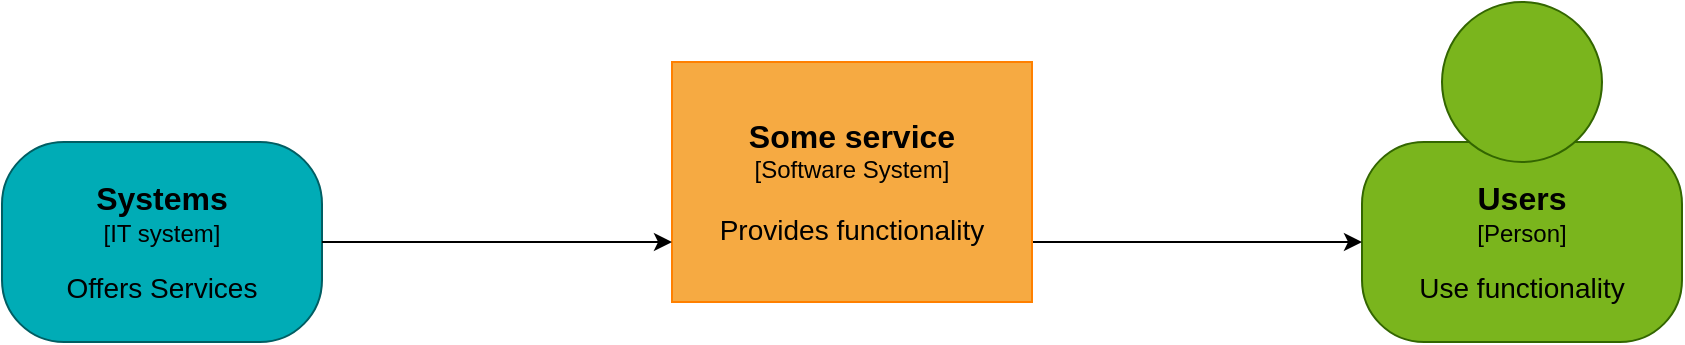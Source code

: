 <mxfile version="16.5.1" type="device" pages="3"><diagram id="jrasyvwKhYdHsA7TbkCG" name="Domain - Systems &amp; Users"><mxGraphModel dx="1102" dy="1025" grid="1" gridSize="10" guides="1" tooltips="1" connect="1" arrows="1" fold="1" page="1" pageScale="1" pageWidth="1169" pageHeight="827" math="0" shadow="0"><root><mxCell id="0"/><mxCell id="1" parent="0"/><object label="" placeholders="1" instruction="edit data of the lower shape within the group" id="B37Gq2grIWzjb4JiOZLF-1"><mxCell style="group;resizable=0;" parent="1" vertex="1" connectable="0"><mxGeometry x="840" y="200" width="160" height="170" as="geometry"/></mxCell></object><object label="&lt;div style=&quot;white-space: normal&quot;&gt;&lt;b&gt;&lt;font style=&quot;font-size: 16px&quot;&gt;Users&lt;/font&gt;&lt;/b&gt;&lt;/div&gt;&lt;div style=&quot;white-space: normal&quot;&gt;&lt;font style=&quot;font-size: 12px&quot;&gt;[Person]&lt;/font&gt;&lt;/div&gt;&lt;div style=&quot;white-space: normal ; font-size: 8px&quot;&gt;&lt;span style=&quot;font-size: x-small&quot;&gt;&lt;br&gt;&lt;/span&gt;&lt;/div&gt;&lt;div style=&quot;white-space: normal&quot;&gt;&lt;font style=&quot;font-size: 14px&quot;&gt;Use functionality&lt;/font&gt;&lt;/div&gt;" name="Actor Name" description="Description" placeholders="1" id="B37Gq2grIWzjb4JiOZLF-2"><mxCell style="rounded=1;whiteSpace=wrap;html=1;strokeColor=#336600;fillColor=#7AB51D;fontColor=#000000;arcSize=31;" parent="B37Gq2grIWzjb4JiOZLF-1" vertex="1"><mxGeometry y="70" width="160" height="100" as="geometry"/></mxCell></object><mxCell id="B37Gq2grIWzjb4JiOZLF-3" value="" style="ellipse;whiteSpace=wrap;html=1;aspect=fixed;strokeColor=#336600;fillColor=#7AB51D;fontColor=#000000;" parent="B37Gq2grIWzjb4JiOZLF-1" vertex="1"><mxGeometry x="40" width="80" height="80" as="geometry"/></mxCell><object label="" placeholders="1" instruction="edit data of the lower shape within the group" id="B37Gq2grIWzjb4JiOZLF-4"><mxCell style="group;resizable=0;fillColor=none;" parent="1" vertex="1" connectable="0"><mxGeometry x="160" y="200" width="160" height="170" as="geometry"/></mxCell></object><object label="&lt;div style=&quot;white-space: normal&quot;&gt;&lt;b&gt;&lt;font style=&quot;font-size: 16px&quot;&gt;Systems&lt;/font&gt;&lt;/b&gt;&lt;/div&gt;&lt;div style=&quot;white-space: normal&quot;&gt;&lt;font style=&quot;font-size: 12px&quot;&gt;[IT system]&lt;/font&gt;&lt;/div&gt;&lt;div style=&quot;white-space: normal ; font-size: 8px&quot;&gt;&lt;span style=&quot;font-size: x-small&quot;&gt;&lt;br&gt;&lt;/span&gt;&lt;/div&gt;&lt;div style=&quot;white-space: normal&quot;&gt;&lt;font style=&quot;font-size: 14px&quot;&gt;Offers Services&lt;/font&gt;&lt;/div&gt;" name="Actor Name" description="Description" placeholders="1" id="B37Gq2grIWzjb4JiOZLF-5"><mxCell style="rounded=1;whiteSpace=wrap;html=1;strokeColor=#005E63;fillColor=#00ACB6;fontColor=#000000;arcSize=31;" parent="B37Gq2grIWzjb4JiOZLF-4" vertex="1"><mxGeometry y="70" width="160" height="100" as="geometry"/></mxCell></object><mxCell id="B37Gq2grIWzjb4JiOZLF-11" style="edgeStyle=orthogonalEdgeStyle;rounded=0;orthogonalLoop=1;jettySize=auto;html=1;exitX=1;exitY=0.75;exitDx=0;exitDy=0;" parent="1" source="B37Gq2grIWzjb4JiOZLF-7" target="B37Gq2grIWzjb4JiOZLF-2" edge="1"><mxGeometry relative="1" as="geometry"/></mxCell><object label="&lt;div&gt;&lt;b&gt;&lt;font style=&quot;font-size: 16px&quot;&gt;Some service&lt;/font&gt;&lt;/b&gt;&lt;/div&gt;&lt;div&gt;&lt;font style=&quot;font-size: 12px&quot;&gt;[Software System]&lt;/font&gt;&lt;/div&gt;&lt;div&gt;&lt;span style=&quot;font-size: 8px&quot;&gt;&lt;br&gt;&lt;/span&gt;&lt;/div&gt;&lt;div&gt;&lt;font&gt;&lt;font style=&quot;font-size: 14px&quot;&gt;Provides functionality&lt;/font&gt;&lt;/font&gt;&lt;/div&gt;" placeholders="1" name="Software System Name" description="Description" id="B37Gq2grIWzjb4JiOZLF-7"><mxCell style="rounded=0;whiteSpace=wrap;html=1;fillColor=#F6AA42;fontColor=#000000;strokeColor=#FF8000;resizable=0;" parent="1" vertex="1"><mxGeometry x="495" y="230" width="180" height="120" as="geometry"/></mxCell></object><mxCell id="B37Gq2grIWzjb4JiOZLF-10" style="edgeStyle=orthogonalEdgeStyle;rounded=0;orthogonalLoop=1;jettySize=auto;html=1;entryX=0;entryY=0.75;entryDx=0;entryDy=0;" parent="1" source="B37Gq2grIWzjb4JiOZLF-5" target="B37Gq2grIWzjb4JiOZLF-7" edge="1"><mxGeometry relative="1" as="geometry"/></mxCell></root></mxGraphModel></diagram><diagram id="EiJC2YVmHB21Ij3XNDWi" name="Systems and Users in Domain"><mxGraphModel dx="2062" dy="1225" grid="1" gridSize="10" guides="1" tooltips="1" connect="1" arrows="1" fold="1" page="1" pageScale="1" pageWidth="1169" pageHeight="827" math="0" shadow="0"><root><mxCell id="-Hp37qyI2WW-Flt4S5uK-0"/><mxCell id="-Hp37qyI2WW-Flt4S5uK-1" parent="-Hp37qyI2WW-Flt4S5uK-0"/><object label="&lt;font&gt;&lt;b&gt;&lt;font style=&quot;font-size: 16px&quot;&gt;UCS Domain&lt;/font&gt;&lt;/b&gt;&lt;br style=&quot;font-size: 10px&quot;&gt;&lt;font style=&quot;font-size: 14px&quot;&gt;[Domain]&lt;/font&gt;&lt;/font&gt;" placeholders="1" name="Domain Name" id="-k9TXEfLz49bdfvbWtKc-9"><mxCell style="rounded=0;whiteSpace=wrap;html=1;strokeColor=#828282;fillColor=none;fontColor=#000000;align=left;labelPosition=center;verticalLabelPosition=middle;verticalAlign=bottom;dashed=1;strokeWidth=1;perimeterSpacing=0;spacing=5;spacingTop=0;fontSize=10;dashPattern=8 8;" parent="-Hp37qyI2WW-Flt4S5uK-1" vertex="1"><mxGeometry x="75" y="120" width="1020" height="590" as="geometry"/></mxCell></object><object label="" placeholders="1" instruction="edit data of the lower shape within the group" id="-k9TXEfLz49bdfvbWtKc-0"><mxCell style="group;resizable=0;fontColor=#000000;" parent="-Hp37qyI2WW-Flt4S5uK-1" vertex="1" connectable="0"><mxGeometry x="896" y="304" width="180" height="180" as="geometry"/></mxCell></object><object label="" placeholders="1" instruction="edit data of the lower shape within the group" id="9b2kfCeRrkJ-WDUqMwjG-0"><mxCell style="group;resizable=0;" parent="-k9TXEfLz49bdfvbWtKc-0" vertex="1" connectable="0"><mxGeometry x="10" y="-10" width="170" height="170" as="geometry"/></mxCell></object><object label="" placeholders="1" instruction="edit data of the lower shape within the group" id="9b2kfCeRrkJ-WDUqMwjG-9"><mxCell style="group;resizable=0;" parent="9b2kfCeRrkJ-WDUqMwjG-0" vertex="1" connectable="0"><mxGeometry x="10" y="-10" width="160" height="170" as="geometry"/></mxCell></object><object label="&lt;div style=&quot;color: rgb(255 , 255 , 255) ; white-space: normal&quot;&gt;&lt;span style=&quot;font-size: 14px&quot;&gt;&lt;b&gt;Users&lt;/b&gt;&lt;/span&gt;&lt;/div&gt;&lt;div style=&quot;color: rgb(255 , 255 , 255) ; white-space: normal&quot;&gt;&lt;font style=&quot;font-size: 8px&quot;&gt;[Person]&lt;/font&gt;&lt;/div&gt;&lt;div style=&quot;color: rgb(255 , 255 , 255) ; white-space: normal ; font-size: 8px&quot;&gt;&lt;span style=&quot;font-size: x-small&quot;&gt;&lt;br&gt;&lt;/span&gt;&lt;/div&gt;&lt;div style=&quot;color: rgb(255 , 255 , 255) ; white-space: normal&quot;&gt;&lt;font size=&quot;1&quot;&gt;Use functionality&lt;/font&gt;&lt;/div&gt;" name="Actor Name" description="Description" placeholders="1" id="9b2kfCeRrkJ-WDUqMwjG-10"><mxCell style="rounded=1;whiteSpace=wrap;html=1;strokeColor=#336600;fillColor=#7AB51D;fontColor=#000000;arcSize=31;" parent="9b2kfCeRrkJ-WDUqMwjG-9" vertex="1"><mxGeometry y="70" width="160" height="100" as="geometry"/></mxCell></object><mxCell id="9b2kfCeRrkJ-WDUqMwjG-11" value="" style="ellipse;whiteSpace=wrap;html=1;aspect=fixed;strokeColor=#336600;fillColor=#7AB51D;fontColor=#000000;" parent="9b2kfCeRrkJ-WDUqMwjG-9" vertex="1"><mxGeometry x="40" width="80" height="80" as="geometry"/></mxCell><object label="&lt;div style=&quot;color: rgb(255 , 255 , 255) ; white-space: normal&quot;&gt;&lt;span style=&quot;font-size: 14px&quot;&gt;&lt;b&gt;Users&lt;/b&gt;&lt;/span&gt;&lt;/div&gt;&lt;div style=&quot;color: rgb(255 , 255 , 255) ; white-space: normal&quot;&gt;&lt;font style=&quot;font-size: 8px&quot;&gt;[Person]&lt;/font&gt;&lt;/div&gt;&lt;div style=&quot;color: rgb(255 , 255 , 255) ; white-space: normal ; font-size: 8px&quot;&gt;&lt;span style=&quot;font-size: x-small&quot;&gt;&lt;br&gt;&lt;/span&gt;&lt;/div&gt;&lt;div style=&quot;color: rgb(255 , 255 , 255) ; white-space: normal&quot;&gt;&lt;font size=&quot;1&quot;&gt;Use functionality&lt;/font&gt;&lt;/div&gt;" name="Actor Name" description="Description" placeholders="1" id="9b2kfCeRrkJ-WDUqMwjG-1"><mxCell style="rounded=1;whiteSpace=wrap;html=1;strokeColor=#336600;fillColor=#7AB51D;fontColor=#000000;arcSize=31;" parent="9b2kfCeRrkJ-WDUqMwjG-0" vertex="1"><mxGeometry y="70" width="160" height="100" as="geometry"/></mxCell></object><mxCell id="9b2kfCeRrkJ-WDUqMwjG-2" value="" style="ellipse;whiteSpace=wrap;html=1;aspect=fixed;strokeColor=#336600;fillColor=#7AB51D;fontColor=#000000;" parent="9b2kfCeRrkJ-WDUqMwjG-0" vertex="1"><mxGeometry x="40" width="80" height="80" as="geometry"/></mxCell><object label="&lt;div style=&quot;white-space: normal ; font-size: 18px&quot;&gt;&lt;b&gt;&lt;font style=&quot;font-size: 18px&quot;&gt;Users&lt;/font&gt;&lt;/b&gt;&lt;/div&gt;&lt;div style=&quot;white-space: normal&quot;&gt;&lt;font style=&quot;font-size: 14px&quot;&gt;[Person]&lt;/font&gt;&lt;/div&gt;&lt;div style=&quot;white-space: normal ; font-size: 8px&quot;&gt;&lt;span style=&quot;font-size: x-small&quot;&gt;&lt;br&gt;&lt;/span&gt;&lt;/div&gt;&lt;div style=&quot;white-space: normal&quot;&gt;&lt;font style=&quot;font-size: 16px&quot;&gt;Use functionality&lt;/font&gt;&lt;/div&gt;" name="Actor Name" description="Description" placeholders="1" id="-k9TXEfLz49bdfvbWtKc-1"><mxCell style="rounded=1;whiteSpace=wrap;html=1;strokeColor=#336600;fillColor=#7AB51D;fontColor=#000000;arcSize=31;" parent="-k9TXEfLz49bdfvbWtKc-0" vertex="1"><mxGeometry y="70" width="160" height="100" as="geometry"/></mxCell></object><mxCell id="-k9TXEfLz49bdfvbWtKc-2" value="" style="ellipse;whiteSpace=wrap;html=1;aspect=fixed;strokeColor=#336600;fillColor=#7AB51D;fontColor=#000000;" parent="-k9TXEfLz49bdfvbWtKc-0" vertex="1"><mxGeometry x="40" width="80" height="80" as="geometry"/></mxCell><mxCell id="-k9TXEfLz49bdfvbWtKc-6" style="edgeStyle=orthogonalEdgeStyle;rounded=0;orthogonalLoop=1;jettySize=auto;html=1;exitX=1;exitY=0.75;exitDx=0;exitDy=0;endArrow=none;endFill=0;" parent="-Hp37qyI2WW-Flt4S5uK-1" source="-k9TXEfLz49bdfvbWtKc-7" edge="1"><mxGeometry relative="1" as="geometry"><mxPoint x="753" y="424" as="targetPoint"/></mxGeometry></mxCell><object label="&lt;div&gt;&lt;b&gt;&lt;font style=&quot;font-size: 18px&quot;&gt;Service A&lt;/font&gt;&lt;/b&gt;&lt;/div&gt;&lt;div&gt;&lt;font style=&quot;font-size: 14px&quot;&gt;[Software System]&lt;/font&gt;&lt;/div&gt;&lt;div&gt;&lt;span style=&quot;font-size: 8px&quot;&gt;&lt;br&gt;&lt;/span&gt;&lt;/div&gt;&lt;div&gt;&lt;font style=&quot;font-size: 18px&quot;&gt;Provides functionality&lt;/font&gt;&lt;/div&gt;" placeholders="1" name="Software System Name" description="Description" id="-k9TXEfLz49bdfvbWtKc-7"><mxCell style="rounded=0;whiteSpace=wrap;html=1;fillColor=#F6AA42;fontColor=#000000;strokeColor=#BF8533;resizable=0;" parent="-Hp37qyI2WW-Flt4S5uK-1" vertex="1"><mxGeometry x="430" y="134" width="180" height="120" as="geometry"/></mxCell></object><mxCell id="-k9TXEfLz49bdfvbWtKc-8" style="edgeStyle=orthogonalEdgeStyle;rounded=0;orthogonalLoop=1;jettySize=auto;html=1;" parent="-Hp37qyI2WW-Flt4S5uK-1" source="-k9TXEfLz49bdfvbWtKc-4" target="-k9TXEfLz49bdfvbWtKc-7" edge="1"><mxGeometry relative="1" as="geometry"/></mxCell><mxCell id="9b2kfCeRrkJ-WDUqMwjG-12" style="edgeStyle=orthogonalEdgeStyle;rounded=0;orthogonalLoop=1;jettySize=auto;html=1;entryX=0;entryY=0.5;entryDx=0;entryDy=0;exitX=1;exitY=0.75;exitDx=0;exitDy=0;" parent="-Hp37qyI2WW-Flt4S5uK-1" source="WhPpTB4jbod7W_Ipkzfg-2" target="-k9TXEfLz49bdfvbWtKc-1" edge="1"><mxGeometry relative="1" as="geometry"><mxPoint x="610" y="424" as="sourcePoint"/></mxGeometry></mxCell><mxCell id="9b2kfCeRrkJ-WDUqMwjG-13" style="edgeStyle=orthogonalEdgeStyle;rounded=0;orthogonalLoop=1;jettySize=auto;html=1;exitX=1;exitY=0.75;exitDx=0;exitDy=0;endArrow=none;endFill=0;" parent="-Hp37qyI2WW-Flt4S5uK-1" source="WhPpTB4jbod7W_Ipkzfg-3" edge="1"><mxGeometry relative="1" as="geometry"><mxPoint x="753" y="424" as="targetPoint"/><mxPoint x="610" y="624" as="sourcePoint"/></mxGeometry></mxCell><mxCell id="-k9TXEfLz49bdfvbWtKc-18" style="edgeStyle=orthogonalEdgeStyle;rounded=0;orthogonalLoop=1;jettySize=auto;html=1;exitX=1;exitY=0.5;exitDx=0;exitDy=0;entryX=0;entryY=0.5;entryDx=0;entryDy=0;entryPerimeter=0;" parent="-Hp37qyI2WW-Flt4S5uK-1" source="WhPpTB4jbod7W_Ipkzfg-0" target="WhPpTB4jbod7W_Ipkzfg-2" edge="1"><mxGeometry relative="1" as="geometry"><mxPoint x="255" y="394" as="sourcePoint"/><mxPoint x="430" y="394" as="targetPoint"/></mxGeometry></mxCell><mxCell id="-k9TXEfLz49bdfvbWtKc-19" style="edgeStyle=orthogonalEdgeStyle;rounded=0;orthogonalLoop=1;jettySize=auto;html=1;entryX=0;entryY=0.5;entryDx=0;entryDy=0;exitX=1;exitY=0.5;exitDx=0;exitDy=0;" parent="-Hp37qyI2WW-Flt4S5uK-1" source="WhPpTB4jbod7W_Ipkzfg-1" target="WhPpTB4jbod7W_Ipkzfg-3" edge="1"><mxGeometry relative="1" as="geometry"><mxPoint x="255" y="594" as="sourcePoint"/><mxPoint x="430" y="594" as="targetPoint"/></mxGeometry></mxCell><object label="&lt;div style=&quot;white-space: normal&quot;&gt;&lt;b&gt;&lt;font style=&quot;font-size: 18px&quot;&gt;System A&lt;/font&gt;&lt;/b&gt;&lt;/div&gt;&lt;div style=&quot;white-space: normal&quot;&gt;&lt;font style=&quot;font-size: 14px&quot;&gt;[IT system]&lt;/font&gt;&lt;/div&gt;&lt;div style=&quot;white-space: normal ; font-size: 8px&quot;&gt;&lt;span style=&quot;font-size: x-small&quot;&gt;&lt;br&gt;&lt;/span&gt;&lt;/div&gt;&lt;div style=&quot;white-space: normal&quot;&gt;&lt;font style=&quot;font-size: 16px&quot;&gt;Offers Service A&lt;/font&gt;&lt;/div&gt;" name="Actor Name" description="Description" placeholders="1" id="-k9TXEfLz49bdfvbWtKc-4"><mxCell style="rounded=1;whiteSpace=wrap;html=1;strokeColor=#005E63;fillColor=#00ACB6;fontColor=#000000;arcSize=31;" parent="-Hp37qyI2WW-Flt4S5uK-1" vertex="1"><mxGeometry x="95" y="144" width="160" height="100" as="geometry"/></mxCell></object><object label="&lt;div style=&quot;white-space: normal&quot;&gt;&lt;b&gt;&lt;font style=&quot;font-size: 18px&quot;&gt;System B&lt;/font&gt;&lt;/b&gt;&lt;/div&gt;&lt;div style=&quot;white-space: normal&quot;&gt;&lt;font style=&quot;font-size: 14px&quot;&gt;[IT system]&lt;/font&gt;&lt;/div&gt;&lt;div style=&quot;white-space: normal ; font-size: 8px&quot;&gt;&lt;span style=&quot;font-size: x-small&quot;&gt;&lt;br&gt;&lt;/span&gt;&lt;/div&gt;&lt;div style=&quot;white-space: normal&quot;&gt;&lt;font style=&quot;font-size: 16px&quot;&gt;Offers Service B&lt;/font&gt;&lt;/div&gt;" name="Actor Name" description="Description" placeholders="1" id="WhPpTB4jbod7W_Ipkzfg-0"><mxCell style="rounded=1;whiteSpace=wrap;html=1;strokeColor=#005E63;fillColor=#00ACB6;fontColor=#000000;arcSize=31;" parent="-Hp37qyI2WW-Flt4S5uK-1" vertex="1"><mxGeometry x="95" y="344" width="160" height="100" as="geometry"/></mxCell></object><object label="&lt;div style=&quot;white-space: normal&quot;&gt;&lt;b&gt;&lt;font style=&quot;font-size: 18px&quot;&gt;System …&lt;/font&gt;&lt;/b&gt;&lt;/div&gt;&lt;div style=&quot;white-space: normal&quot;&gt;&lt;font style=&quot;font-size: 14px&quot;&gt;[IT system]&lt;/font&gt;&lt;/div&gt;&lt;div style=&quot;white-space: normal ; font-size: 8px&quot;&gt;&lt;span style=&quot;font-size: x-small&quot;&gt;&lt;br&gt;&lt;/span&gt;&lt;/div&gt;&lt;div style=&quot;white-space: normal&quot;&gt;&lt;font style=&quot;font-size: 16px&quot;&gt;Offers Service …&lt;/font&gt;&lt;/div&gt;" name="Actor Name" description="Description" placeholders="1" id="WhPpTB4jbod7W_Ipkzfg-1"><mxCell style="rounded=1;whiteSpace=wrap;html=1;strokeColor=#005E63;fillColor=#00ACB6;fontColor=#000000;arcSize=31;" parent="-Hp37qyI2WW-Flt4S5uK-1" vertex="1"><mxGeometry x="95" y="544" width="160" height="100" as="geometry"/></mxCell></object><object label="&lt;div&gt;&lt;b&gt;&lt;font style=&quot;font-size: 18px&quot;&gt;Service B&lt;/font&gt;&lt;/b&gt;&lt;/div&gt;&lt;div&gt;&lt;font style=&quot;font-size: 14px&quot;&gt;[Software System]&lt;/font&gt;&lt;/div&gt;&lt;div&gt;&lt;span style=&quot;font-size: 8px&quot;&gt;&lt;br&gt;&lt;/span&gt;&lt;/div&gt;&lt;div&gt;&lt;font style=&quot;font-size: 18px&quot;&gt;Provides functionality&lt;/font&gt;&lt;/div&gt;" placeholders="1" name="Software System Name" description="Description" id="WhPpTB4jbod7W_Ipkzfg-2"><mxCell style="rounded=0;whiteSpace=wrap;html=1;fillColor=#F6AA42;fontColor=#000000;strokeColor=#BF8533;resizable=0;" parent="-Hp37qyI2WW-Flt4S5uK-1" vertex="1"><mxGeometry x="430" y="334" width="180" height="120" as="geometry"/></mxCell></object><object label="&lt;div&gt;&lt;b&gt;&lt;font style=&quot;font-size: 18px&quot;&gt;Service …&lt;/font&gt;&lt;/b&gt;&lt;/div&gt;&lt;div&gt;&lt;font style=&quot;font-size: 14px&quot;&gt;[Software System]&lt;/font&gt;&lt;/div&gt;&lt;div&gt;&lt;span style=&quot;font-size: 8px&quot;&gt;&lt;br&gt;&lt;/span&gt;&lt;/div&gt;&lt;div&gt;&lt;font style=&quot;font-size: 18px&quot;&gt;Provides functionality&lt;/font&gt;&lt;/div&gt;" placeholders="1" name="Software System Name" description="Description" id="WhPpTB4jbod7W_Ipkzfg-3"><mxCell style="rounded=0;whiteSpace=wrap;html=1;fillColor=#F6AA42;fontColor=#000000;strokeColor=#BF8533;resizable=0;" parent="-Hp37qyI2WW-Flt4S5uK-1" vertex="1"><mxGeometry x="430" y="534" width="180" height="120" as="geometry"/></mxCell></object></root></mxGraphModel></diagram><diagram id="zLzr_QgLj4AL0KJtn9Wp" name="Domain database"><mxGraphModel dx="2062" dy="2394" grid="1" gridSize="10" guides="1" tooltips="1" connect="1" arrows="1" fold="1" page="1" pageScale="1" pageWidth="827" pageHeight="1169" math="0" shadow="0"><root><mxCell id="LEUE8VJF1oEx7ZblFDc0-0"/><mxCell id="LEUE8VJF1oEx7ZblFDc0-1" parent="LEUE8VJF1oEx7ZblFDc0-0"/><object label="&lt;div style=&quot;white-space: normal&quot;&gt;&lt;b&gt;&lt;font style=&quot;font-size: 16px&quot;&gt;Domain database&lt;/font&gt;&lt;/b&gt;&lt;/div&gt;&lt;div style=&quot;white-space: normal&quot;&gt;&lt;font style=&quot;font-size: 12px&quot;&gt;[Container: database]&lt;/font&gt;&lt;/div&gt;&lt;div style=&quot;white-space: normal ; font-size: 8px&quot;&gt;&lt;font style=&quot;line-height: 9.6px&quot;&gt;&lt;br&gt;&lt;/font&gt;&lt;/div&gt;&lt;div style=&quot;white-space: normal&quot;&gt;&lt;font style=&quot;font-size: 14px&quot;&gt;Central database for&lt;/font&gt;&lt;/div&gt;&lt;div style=&quot;white-space: normal&quot;&gt;&lt;font style=&quot;font-size: 14px&quot;&gt;domain objects&lt;/font&gt;&lt;/div&gt;" placeholders="1" name="Container Name" description="Description" technology="e.g. PostgreSQL" id="dHAVK-8rMT2LzxiaRHFa-45"><mxCell style="shape=cylinder;whiteSpace=wrap;html=1;boundedLbl=1;backgroundOutline=1;strokeColor=#BF8533;strokeWidth=1;fillColor=#F6AA42;fontSize=9;fontColor=#000000;align=center;resizable=0;labelBackgroundColor=none;" parent="LEUE8VJF1oEx7ZblFDc0-1" vertex="1"><mxGeometry x="311.46" y="-600" width="180" height="120" as="geometry"/></mxCell></object><mxCell id="dHAVK-8rMT2LzxiaRHFa-46" value="" style="endArrow=none;html=1;rounded=0;fontColor=#000000;entryX=0.15;entryY=0.05;entryDx=0;entryDy=0;entryPerimeter=0;exitX=0;exitY=1;exitDx=0;exitDy=0;" parent="LEUE8VJF1oEx7ZblFDc0-1" source="LEUE8VJF1oEx7ZblFDc0-2" target="dHAVK-8rMT2LzxiaRHFa-45" edge="1"><mxGeometry width="50" height="50" relative="1" as="geometry"><mxPoint x="-38.53" y="-520" as="sourcePoint"/><mxPoint x="11.47" y="-570" as="targetPoint"/></mxGeometry></mxCell><mxCell id="dHAVK-8rMT2LzxiaRHFa-47" value="" style="endArrow=none;html=1;rounded=0;fontColor=#000000;entryX=0.85;entryY=0.05;entryDx=0;entryDy=0;entryPerimeter=0;exitX=1;exitY=1;exitDx=0;exitDy=0;" parent="LEUE8VJF1oEx7ZblFDc0-1" source="LEUE8VJF1oEx7ZblFDc0-2" target="dHAVK-8rMT2LzxiaRHFa-45" edge="1"><mxGeometry width="50" height="50" relative="1" as="geometry"><mxPoint x="181.47" y="-740" as="sourcePoint"/><mxPoint x="348.47" y="-599" as="targetPoint"/></mxGeometry></mxCell><mxCell id="DHWsSjs4ibbHMgGCK82g-1" value="" style="endArrow=none;html=1;rounded=0;fontColor=#000000;entryX=0;entryY=0;entryDx=0;entryDy=0;exitX=0.15;exitY=0.95;exitDx=0;exitDy=0;exitPerimeter=0;" parent="LEUE8VJF1oEx7ZblFDc0-1" source="dHAVK-8rMT2LzxiaRHFa-45" target="NktUftD6-f4OuMkN_kqY-15" edge="1"><mxGeometry width="50" height="50" relative="1" as="geometry"><mxPoint x="341.47" y="-500" as="sourcePoint"/><mxPoint x="661.47" y="-650" as="targetPoint"/></mxGeometry></mxCell><mxCell id="DHWsSjs4ibbHMgGCK82g-2" value="" style="endArrow=none;html=1;rounded=0;fontColor=#000000;exitX=0.85;exitY=0.95;exitDx=0;exitDy=0;exitPerimeter=0;entryX=1;entryY=0;entryDx=0;entryDy=0;" parent="LEUE8VJF1oEx7ZblFDc0-1" source="dHAVK-8rMT2LzxiaRHFa-45" target="NktUftD6-f4OuMkN_kqY-15" edge="1"><mxGeometry width="50" height="50" relative="1" as="geometry"><mxPoint x="611.47" y="-600" as="sourcePoint"/><mxPoint x="661.47" y="-650" as="targetPoint"/></mxGeometry></mxCell><object label="&lt;font&gt;&lt;b&gt;&lt;font style=&quot;font-size: 14px&quot;&gt;Identities&lt;/font&gt;&lt;/b&gt;&lt;br style=&quot;font-size: 10px&quot;&gt;&lt;font style=&quot;font-size: 12px&quot;&gt;[Container]&lt;/font&gt;&lt;/font&gt;" placeholders="1" name="Container Name" id="LEUE8VJF1oEx7ZblFDc0-2"><mxCell style="rounded=0;whiteSpace=wrap;html=1;strokeColor=#828282;fillColor=#D8D8D6;fontColor=#000000;align=left;labelPosition=center;verticalLabelPosition=middle;verticalAlign=bottom;dashed=1;strokeWidth=1;perimeterSpacing=0;spacing=5;spacingTop=0;fontSize=10;dashPattern=8 8;container=0;labelBackgroundColor=none;" parent="LEUE8VJF1oEx7ZblFDc0-1" vertex="1"><mxGeometry x="152.2" y="-940" width="498.53" height="260" as="geometry"><mxRectangle x="560" y="40" width="110" height="30" as="alternateBounds"/></mxGeometry></mxCell></object><object label="&lt;font&gt;&lt;b&gt;&lt;font style=&quot;font-size: 14px&quot;&gt;User Group B&lt;/font&gt;&lt;/b&gt;&lt;br style=&quot;font-size: 10px&quot;&gt;&lt;font style=&quot;font-size: 12px&quot;&gt;[Container]&lt;/font&gt;&lt;/font&gt;" placeholders="1" name="Container Name" id="dHAVK-8rMT2LzxiaRHFa-13"><mxCell style="rounded=0;whiteSpace=wrap;html=1;strokeColor=#828282;fillColor=default;fontColor=#000000;align=left;labelPosition=center;verticalLabelPosition=middle;verticalAlign=bottom;dashed=1;strokeWidth=1;perimeterSpacing=0;spacing=5;spacingTop=0;fontSize=10;dashPattern=8 8;container=0;labelBackgroundColor=none;" parent="LEUE8VJF1oEx7ZblFDc0-1" vertex="1"><mxGeometry x="170.73" y="-820" width="270" height="100" as="geometry"><mxRectangle x="560" y="40" width="110" height="30" as="alternateBounds"/></mxGeometry></mxCell></object><mxCell id="dHAVK-8rMT2LzxiaRHFa-14" value="" style="group" parent="LEUE8VJF1oEx7ZblFDc0-1" vertex="1" connectable="0"><mxGeometry x="180.73" y="-810" width="47.06" height="50" as="geometry"/></mxCell><object label="&lt;div style=&quot;white-space: normal&quot;&gt;&lt;br&gt;&lt;/div&gt;" name="Actor Name" description="Description" placeholders="1" id="dHAVK-8rMT2LzxiaRHFa-15"><mxCell style="rounded=1;whiteSpace=wrap;html=1;strokeColor=#336600;fillColor=#7AB51D;fontColor=#000000;arcSize=31;" parent="dHAVK-8rMT2LzxiaRHFa-14" vertex="1"><mxGeometry y="20.588" width="47.06" height="29.412" as="geometry"/></mxCell></object><mxCell id="dHAVK-8rMT2LzxiaRHFa-16" value="" style="ellipse;whiteSpace=wrap;html=1;aspect=fixed;strokeColor=#336600;fillColor=#7AB51D;fontColor=#000000;" parent="dHAVK-8rMT2LzxiaRHFa-14" vertex="1"><mxGeometry x="11.765" width="23.529" height="23.529" as="geometry"/></mxCell><mxCell id="dHAVK-8rMT2LzxiaRHFa-17" value="" style="group" parent="LEUE8VJF1oEx7ZblFDc0-1" vertex="1" connectable="0"><mxGeometry x="230.73" y="-810" width="47.06" height="50" as="geometry"/></mxCell><object label="&lt;div style=&quot;white-space: normal&quot;&gt;&lt;br&gt;&lt;/div&gt;" name="Actor Name" description="Description" placeholders="1" id="dHAVK-8rMT2LzxiaRHFa-18"><mxCell style="rounded=1;whiteSpace=wrap;html=1;strokeColor=#336600;fillColor=#7AB51D;fontColor=#000000;arcSize=31;" parent="dHAVK-8rMT2LzxiaRHFa-17" vertex="1"><mxGeometry y="20.588" width="47.06" height="29.412" as="geometry"/></mxCell></object><mxCell id="dHAVK-8rMT2LzxiaRHFa-19" value="" style="ellipse;whiteSpace=wrap;html=1;aspect=fixed;strokeColor=#336600;fillColor=#7AB51D;fontColor=#000000;" parent="dHAVK-8rMT2LzxiaRHFa-17" vertex="1"><mxGeometry x="11.765" width="23.529" height="23.529" as="geometry"/></mxCell><mxCell id="dHAVK-8rMT2LzxiaRHFa-20" value="" style="group" parent="LEUE8VJF1oEx7ZblFDc0-1" vertex="1" connectable="0"><mxGeometry x="280.73" y="-810" width="47.06" height="50" as="geometry"/></mxCell><object label="&lt;div style=&quot;white-space: normal&quot;&gt;&lt;br&gt;&lt;/div&gt;" name="Actor Name" description="Description" placeholders="1" id="dHAVK-8rMT2LzxiaRHFa-21"><mxCell style="rounded=1;whiteSpace=wrap;html=1;strokeColor=#336600;fillColor=#7AB51D;fontColor=#000000;arcSize=31;" parent="dHAVK-8rMT2LzxiaRHFa-20" vertex="1"><mxGeometry y="20.588" width="47.06" height="29.412" as="geometry"/></mxCell></object><mxCell id="dHAVK-8rMT2LzxiaRHFa-22" value="" style="ellipse;whiteSpace=wrap;html=1;aspect=fixed;strokeColor=#336600;fillColor=#7AB51D;fontColor=#000000;" parent="dHAVK-8rMT2LzxiaRHFa-20" vertex="1"><mxGeometry x="11.765" width="23.529" height="23.529" as="geometry"/></mxCell><mxCell id="dHAVK-8rMT2LzxiaRHFa-23" value="" style="group" parent="LEUE8VJF1oEx7ZblFDc0-1" vertex="1" connectable="0"><mxGeometry x="330.73" y="-810" width="47.06" height="50" as="geometry"/></mxCell><object label="&lt;div style=&quot;white-space: normal&quot;&gt;&lt;br&gt;&lt;/div&gt;" name="Actor Name" description="Description" placeholders="1" id="dHAVK-8rMT2LzxiaRHFa-24"><mxCell style="rounded=1;whiteSpace=wrap;html=1;strokeColor=#336600;fillColor=#7AB51D;fontColor=#000000;arcSize=31;" parent="dHAVK-8rMT2LzxiaRHFa-23" vertex="1"><mxGeometry y="20.588" width="47.06" height="29.412" as="geometry"/></mxCell></object><mxCell id="dHAVK-8rMT2LzxiaRHFa-25" value="" style="ellipse;whiteSpace=wrap;html=1;aspect=fixed;strokeColor=#336600;fillColor=#7AB51D;fontColor=#000000;" parent="dHAVK-8rMT2LzxiaRHFa-23" vertex="1"><mxGeometry x="11.765" width="23.529" height="23.529" as="geometry"/></mxCell><mxCell id="dHAVK-8rMT2LzxiaRHFa-26" value="" style="group" parent="LEUE8VJF1oEx7ZblFDc0-1" vertex="1" connectable="0"><mxGeometry x="380.73" y="-810" width="47.06" height="50" as="geometry"/></mxCell><object label="&lt;div style=&quot;white-space: normal&quot;&gt;&lt;br&gt;&lt;/div&gt;" name="Actor Name" description="Description" placeholders="1" id="dHAVK-8rMT2LzxiaRHFa-27"><mxCell style="rounded=1;whiteSpace=wrap;html=1;strokeColor=#336600;fillColor=#7AB51D;fontColor=#000000;arcSize=31;" parent="dHAVK-8rMT2LzxiaRHFa-26" vertex="1"><mxGeometry y="20.588" width="47.06" height="29.412" as="geometry"/></mxCell></object><mxCell id="dHAVK-8rMT2LzxiaRHFa-28" value="" style="ellipse;whiteSpace=wrap;html=1;aspect=fixed;strokeColor=#336600;fillColor=#7AB51D;fontColor=#000000;" parent="dHAVK-8rMT2LzxiaRHFa-26" vertex="1"><mxGeometry x="11.765" width="23.529" height="23.529" as="geometry"/></mxCell><object label="&lt;font&gt;&lt;b&gt;&lt;font style=&quot;font-size: 14px&quot;&gt;User Group A&lt;/font&gt;&lt;/b&gt;&lt;br style=&quot;font-size: 10px&quot;&gt;&lt;font style=&quot;font-size: 12px&quot;&gt;[Container]&lt;/font&gt;&lt;/font&gt;" placeholders="1" name="Container Name" id="LEUE8VJF1oEx7ZblFDc0-3"><mxCell style="rounded=0;whiteSpace=wrap;html=1;strokeColor=#828282;fillColor=default;fontColor=#000000;align=left;labelPosition=center;verticalLabelPosition=middle;verticalAlign=bottom;dashed=1;strokeWidth=1;perimeterSpacing=0;spacing=5;spacingTop=0;fontSize=10;dashPattern=8 8;container=0;labelBackgroundColor=none;" parent="LEUE8VJF1oEx7ZblFDc0-1" vertex="1"><mxGeometry x="170.73" y="-930" width="470" height="100" as="geometry"><mxRectangle x="560" y="40" width="110" height="30" as="alternateBounds"/></mxGeometry></mxCell></object><mxCell id="DHWsSjs4ibbHMgGCK82g-56" value="" style="group" parent="LEUE8VJF1oEx7ZblFDc0-1" vertex="1" connectable="0"><mxGeometry x="180.73" y="-920" width="47.06" height="50" as="geometry"/></mxCell><object label="&lt;div style=&quot;white-space: normal&quot;&gt;&lt;br&gt;&lt;/div&gt;" name="Actor Name" description="Description" placeholders="1" id="DHWsSjs4ibbHMgGCK82g-57"><mxCell style="rounded=1;whiteSpace=wrap;html=1;strokeColor=#336600;fillColor=#7AB51D;fontColor=#000000;arcSize=31;" parent="DHWsSjs4ibbHMgGCK82g-56" vertex="1"><mxGeometry y="20.588" width="47.06" height="29.412" as="geometry"/></mxCell></object><mxCell id="DHWsSjs4ibbHMgGCK82g-58" value="" style="ellipse;whiteSpace=wrap;html=1;aspect=fixed;strokeColor=#336600;fillColor=#7AB51D;fontColor=#000000;" parent="DHWsSjs4ibbHMgGCK82g-56" vertex="1"><mxGeometry x="11.765" width="23.529" height="23.529" as="geometry"/></mxCell><mxCell id="DHWsSjs4ibbHMgGCK82g-59" value="" style="group" parent="LEUE8VJF1oEx7ZblFDc0-1" vertex="1" connectable="0"><mxGeometry x="230.73" y="-920" width="47.06" height="50" as="geometry"/></mxCell><object label="&lt;div style=&quot;white-space: normal&quot;&gt;&lt;br&gt;&lt;/div&gt;" name="Actor Name" description="Description" placeholders="1" id="DHWsSjs4ibbHMgGCK82g-60"><mxCell style="rounded=1;whiteSpace=wrap;html=1;strokeColor=#336600;fillColor=#7AB51D;fontColor=#000000;arcSize=31;" parent="DHWsSjs4ibbHMgGCK82g-59" vertex="1"><mxGeometry y="20.588" width="47.06" height="29.412" as="geometry"/></mxCell></object><mxCell id="DHWsSjs4ibbHMgGCK82g-61" value="" style="ellipse;whiteSpace=wrap;html=1;aspect=fixed;strokeColor=#336600;fillColor=#7AB51D;fontColor=#000000;" parent="DHWsSjs4ibbHMgGCK82g-59" vertex="1"><mxGeometry x="11.765" width="23.529" height="23.529" as="geometry"/></mxCell><mxCell id="DHWsSjs4ibbHMgGCK82g-62" value="" style="group" parent="LEUE8VJF1oEx7ZblFDc0-1" vertex="1" connectable="0"><mxGeometry x="280.73" y="-920" width="47.06" height="50" as="geometry"/></mxCell><object label="&lt;div style=&quot;white-space: normal&quot;&gt;&lt;br&gt;&lt;/div&gt;" name="Actor Name" description="Description" placeholders="1" id="DHWsSjs4ibbHMgGCK82g-63"><mxCell style="rounded=1;whiteSpace=wrap;html=1;strokeColor=#336600;fillColor=#7AB51D;fontColor=#000000;arcSize=31;" parent="DHWsSjs4ibbHMgGCK82g-62" vertex="1"><mxGeometry y="20.588" width="47.06" height="29.412" as="geometry"/></mxCell></object><mxCell id="DHWsSjs4ibbHMgGCK82g-64" value="" style="ellipse;whiteSpace=wrap;html=1;aspect=fixed;strokeColor=#336600;fillColor=#7AB51D;fontColor=#000000;" parent="DHWsSjs4ibbHMgGCK82g-62" vertex="1"><mxGeometry x="11.765" width="23.529" height="23.529" as="geometry"/></mxCell><mxCell id="DHWsSjs4ibbHMgGCK82g-65" value="" style="group" parent="LEUE8VJF1oEx7ZblFDc0-1" vertex="1" connectable="0"><mxGeometry x="330.73" y="-920" width="47.06" height="50" as="geometry"/></mxCell><object label="&lt;div style=&quot;white-space: normal&quot;&gt;&lt;br&gt;&lt;/div&gt;" name="Actor Name" description="Description" placeholders="1" id="DHWsSjs4ibbHMgGCK82g-66"><mxCell style="rounded=1;whiteSpace=wrap;html=1;strokeColor=#336600;fillColor=#7AB51D;fontColor=#000000;arcSize=31;" parent="DHWsSjs4ibbHMgGCK82g-65" vertex="1"><mxGeometry y="20.588" width="47.06" height="29.412" as="geometry"/></mxCell></object><mxCell id="DHWsSjs4ibbHMgGCK82g-67" value="" style="ellipse;whiteSpace=wrap;html=1;aspect=fixed;strokeColor=#336600;fillColor=#7AB51D;fontColor=#000000;" parent="DHWsSjs4ibbHMgGCK82g-65" vertex="1"><mxGeometry x="11.765" width="23.529" height="23.529" as="geometry"/></mxCell><mxCell id="DHWsSjs4ibbHMgGCK82g-68" value="" style="group" parent="LEUE8VJF1oEx7ZblFDc0-1" vertex="1" connectable="0"><mxGeometry x="380.73" y="-920" width="47.06" height="50" as="geometry"/></mxCell><object label="&lt;div style=&quot;white-space: normal&quot;&gt;&lt;br&gt;&lt;/div&gt;" name="Actor Name" description="Description" placeholders="1" id="DHWsSjs4ibbHMgGCK82g-69"><mxCell style="rounded=1;whiteSpace=wrap;html=1;strokeColor=#336600;fillColor=#7AB51D;fontColor=#000000;arcSize=31;" parent="DHWsSjs4ibbHMgGCK82g-68" vertex="1"><mxGeometry y="20.588" width="47.06" height="29.412" as="geometry"/></mxCell></object><mxCell id="DHWsSjs4ibbHMgGCK82g-70" value="" style="ellipse;whiteSpace=wrap;html=1;aspect=fixed;strokeColor=#336600;fillColor=#7AB51D;fontColor=#000000;" parent="DHWsSjs4ibbHMgGCK82g-68" vertex="1"><mxGeometry x="11.765" width="23.529" height="23.529" as="geometry"/></mxCell><mxCell id="DHWsSjs4ibbHMgGCK82g-71" value="" style="group" parent="LEUE8VJF1oEx7ZblFDc0-1" vertex="1" connectable="0"><mxGeometry x="430.73" y="-920" width="47.06" height="50" as="geometry"/></mxCell><object label="&lt;div style=&quot;white-space: normal&quot;&gt;&lt;br&gt;&lt;/div&gt;" name="Actor Name" description="Description" placeholders="1" id="DHWsSjs4ibbHMgGCK82g-72"><mxCell style="rounded=1;whiteSpace=wrap;html=1;strokeColor=#336600;fillColor=#7AB51D;fontColor=#000000;arcSize=31;" parent="DHWsSjs4ibbHMgGCK82g-71" vertex="1"><mxGeometry y="20.588" width="47.06" height="29.412" as="geometry"/></mxCell></object><mxCell id="DHWsSjs4ibbHMgGCK82g-73" value="" style="ellipse;whiteSpace=wrap;html=1;aspect=fixed;strokeColor=#336600;fillColor=#7AB51D;fontColor=#000000;" parent="DHWsSjs4ibbHMgGCK82g-71" vertex="1"><mxGeometry x="11.765" width="23.529" height="23.529" as="geometry"/></mxCell><mxCell id="DHWsSjs4ibbHMgGCK82g-74" value="" style="group" parent="LEUE8VJF1oEx7ZblFDc0-1" vertex="1" connectable="0"><mxGeometry x="480.73" y="-920" width="47.06" height="50" as="geometry"/></mxCell><object label="&lt;div style=&quot;white-space: normal&quot;&gt;&lt;br&gt;&lt;/div&gt;" name="Actor Name" description="Description" placeholders="1" id="DHWsSjs4ibbHMgGCK82g-75"><mxCell style="rounded=1;whiteSpace=wrap;html=1;strokeColor=#336600;fillColor=#7AB51D;fontColor=#000000;arcSize=31;" parent="DHWsSjs4ibbHMgGCK82g-74" vertex="1"><mxGeometry y="20.588" width="47.06" height="29.412" as="geometry"/></mxCell></object><mxCell id="DHWsSjs4ibbHMgGCK82g-76" value="" style="ellipse;whiteSpace=wrap;html=1;aspect=fixed;strokeColor=#336600;fillColor=#7AB51D;fontColor=#000000;" parent="DHWsSjs4ibbHMgGCK82g-74" vertex="1"><mxGeometry x="11.765" width="23.529" height="23.529" as="geometry"/></mxCell><mxCell id="DHWsSjs4ibbHMgGCK82g-77" value="" style="group" parent="LEUE8VJF1oEx7ZblFDc0-1" vertex="1" connectable="0"><mxGeometry x="530.73" y="-920" width="47.06" height="50" as="geometry"/></mxCell><object label="&lt;div style=&quot;white-space: normal&quot;&gt;&lt;br&gt;&lt;/div&gt;" name="Actor Name" description="Description" placeholders="1" id="DHWsSjs4ibbHMgGCK82g-78"><mxCell style="rounded=1;whiteSpace=wrap;html=1;strokeColor=#336600;fillColor=#7AB51D;fontColor=#000000;arcSize=31;" parent="DHWsSjs4ibbHMgGCK82g-77" vertex="1"><mxGeometry y="20.588" width="47.06" height="29.412" as="geometry"/></mxCell></object><mxCell id="DHWsSjs4ibbHMgGCK82g-79" value="" style="ellipse;whiteSpace=wrap;html=1;aspect=fixed;strokeColor=#336600;fillColor=#7AB51D;fontColor=#000000;" parent="DHWsSjs4ibbHMgGCK82g-77" vertex="1"><mxGeometry x="11.765" width="23.529" height="23.529" as="geometry"/></mxCell><mxCell id="DHWsSjs4ibbHMgGCK82g-80" value="" style="group" parent="LEUE8VJF1oEx7ZblFDc0-1" vertex="1" connectable="0"><mxGeometry x="580.73" y="-920" width="47.06" height="50" as="geometry"/></mxCell><object label="&lt;div style=&quot;white-space: normal&quot;&gt;&lt;br&gt;&lt;/div&gt;" name="Actor Name" description="Description" placeholders="1" id="DHWsSjs4ibbHMgGCK82g-81"><mxCell style="rounded=1;whiteSpace=wrap;html=1;strokeColor=#336600;fillColor=#7AB51D;fontColor=#000000;arcSize=31;" parent="DHWsSjs4ibbHMgGCK82g-80" vertex="1"><mxGeometry y="20.588" width="47.06" height="29.412" as="geometry"/></mxCell></object><mxCell id="DHWsSjs4ibbHMgGCK82g-82" value="" style="ellipse;whiteSpace=wrap;html=1;aspect=fixed;strokeColor=#336600;fillColor=#7AB51D;fontColor=#000000;" parent="DHWsSjs4ibbHMgGCK82g-80" vertex="1"><mxGeometry x="11.765" width="23.529" height="23.529" as="geometry"/></mxCell><object label="&lt;font&gt;&lt;b&gt;&lt;font style=&quot;font-size: 14px&quot;&gt;Domain objects&lt;/font&gt;&lt;/b&gt;&lt;br style=&quot;font-size: 10px&quot;&gt;&lt;font style=&quot;font-size: 12px&quot;&gt;[Container]&lt;/font&gt;&lt;/font&gt;" placeholders="1" name="Container Name" id="NktUftD6-f4OuMkN_kqY-15"><mxCell style="rounded=0;whiteSpace=wrap;html=1;strokeColor=#828282;fillColor=#D8D8D6;fontColor=#000000;align=left;labelPosition=center;verticalLabelPosition=middle;verticalAlign=bottom;dashed=1;strokeWidth=1;perimeterSpacing=0;spacing=5;spacingTop=0;fontSize=10;dashPattern=8 8;container=0;labelBackgroundColor=none;" parent="LEUE8VJF1oEx7ZblFDc0-1" vertex="1"><mxGeometry x="152.97" y="-400" width="500" height="200" as="geometry"><mxRectangle x="560" y="40" width="110" height="30" as="alternateBounds"/></mxGeometry></mxCell></object><mxCell id="Zqa8Y5F3bt-BlCW9CVaU-0" value="" style="group" parent="LEUE8VJF1oEx7ZblFDc0-1" vertex="1" connectable="0"><mxGeometry x="165.94" y="-290" width="474.06" height="50" as="geometry"/></mxCell><mxCell id="DHWsSjs4ibbHMgGCK82g-6" value="" style="group" parent="Zqa8Y5F3bt-BlCW9CVaU-0" vertex="1" connectable="0"><mxGeometry x="213" width="47.06" height="50" as="geometry"/></mxCell><object label="&lt;div style=&quot;white-space: normal&quot;&gt;&lt;br&gt;&lt;/div&gt;" name="Actor Name" description="Description" placeholders="1" id="DHWsSjs4ibbHMgGCK82g-7"><mxCell style="rounded=1;whiteSpace=wrap;html=1;strokeColor=#336600;fillColor=#7AB51D;fontColor=#000000;arcSize=31;" parent="DHWsSjs4ibbHMgGCK82g-6" vertex="1"><mxGeometry y="20.588" width="47.06" height="29.412" as="geometry"/></mxCell></object><mxCell id="DHWsSjs4ibbHMgGCK82g-8" value="" style="ellipse;whiteSpace=wrap;html=1;aspect=fixed;strokeColor=#336600;fillColor=#7AB51D;fontColor=#000000;" parent="DHWsSjs4ibbHMgGCK82g-6" vertex="1"><mxGeometry x="11.765" width="23.529" height="23.529" as="geometry"/></mxCell><mxCell id="DHWsSjs4ibbHMgGCK82g-9" value="" style="group" parent="Zqa8Y5F3bt-BlCW9CVaU-0" vertex="1" connectable="0"><mxGeometry x="267" width="47.06" height="50" as="geometry"/></mxCell><object label="&lt;div style=&quot;white-space: normal&quot;&gt;&lt;br&gt;&lt;/div&gt;" name="Actor Name" description="Description" placeholders="1" id="DHWsSjs4ibbHMgGCK82g-10"><mxCell style="rounded=1;whiteSpace=wrap;html=1;strokeColor=#336600;fillColor=#7AB51D;fontColor=#000000;arcSize=31;" parent="DHWsSjs4ibbHMgGCK82g-9" vertex="1"><mxGeometry y="20.588" width="47.06" height="29.412" as="geometry"/></mxCell></object><mxCell id="DHWsSjs4ibbHMgGCK82g-11" value="" style="ellipse;whiteSpace=wrap;html=1;aspect=fixed;strokeColor=#336600;fillColor=#7AB51D;fontColor=#000000;" parent="DHWsSjs4ibbHMgGCK82g-9" vertex="1"><mxGeometry x="11.765" width="23.529" height="23.529" as="geometry"/></mxCell><mxCell id="DHWsSjs4ibbHMgGCK82g-12" value="" style="group" parent="Zqa8Y5F3bt-BlCW9CVaU-0" vertex="1" connectable="0"><mxGeometry x="320" width="47.06" height="50" as="geometry"/></mxCell><object label="&lt;div style=&quot;white-space: normal&quot;&gt;&lt;br&gt;&lt;/div&gt;" name="Actor Name" description="Description" placeholders="1" id="DHWsSjs4ibbHMgGCK82g-13"><mxCell style="rounded=1;whiteSpace=wrap;html=1;strokeColor=#336600;fillColor=#7AB51D;fontColor=#000000;arcSize=31;" parent="DHWsSjs4ibbHMgGCK82g-12" vertex="1"><mxGeometry y="20.588" width="47.06" height="29.412" as="geometry"/></mxCell></object><mxCell id="DHWsSjs4ibbHMgGCK82g-14" value="" style="ellipse;whiteSpace=wrap;html=1;aspect=fixed;strokeColor=#336600;fillColor=#7AB51D;fontColor=#000000;" parent="DHWsSjs4ibbHMgGCK82g-12" vertex="1"><mxGeometry x="11.765" width="23.529" height="23.529" as="geometry"/></mxCell><mxCell id="DHWsSjs4ibbHMgGCK82g-15" value="" style="group" parent="Zqa8Y5F3bt-BlCW9CVaU-0" vertex="1" connectable="0"><mxGeometry x="373" width="47.06" height="50" as="geometry"/></mxCell><object label="&lt;div style=&quot;white-space: normal&quot;&gt;&lt;br&gt;&lt;/div&gt;" name="Actor Name" description="Description" placeholders="1" id="DHWsSjs4ibbHMgGCK82g-16"><mxCell style="rounded=1;whiteSpace=wrap;html=1;strokeColor=#336600;fillColor=#7AB51D;fontColor=#000000;arcSize=31;" parent="DHWsSjs4ibbHMgGCK82g-15" vertex="1"><mxGeometry y="20.588" width="47.06" height="29.412" as="geometry"/></mxCell></object><mxCell id="DHWsSjs4ibbHMgGCK82g-17" value="" style="ellipse;whiteSpace=wrap;html=1;aspect=fixed;strokeColor=#336600;fillColor=#7AB51D;fontColor=#000000;" parent="DHWsSjs4ibbHMgGCK82g-15" vertex="1"><mxGeometry x="11.765" width="23.529" height="23.529" as="geometry"/></mxCell><mxCell id="DHWsSjs4ibbHMgGCK82g-18" value="" style="group" parent="Zqa8Y5F3bt-BlCW9CVaU-0" vertex="1" connectable="0"><mxGeometry width="47.06" height="50" as="geometry"/></mxCell><object label="&lt;div style=&quot;white-space: normal&quot;&gt;&lt;br&gt;&lt;/div&gt;" name="Actor Name" description="Description" placeholders="1" id="DHWsSjs4ibbHMgGCK82g-19"><mxCell style="rounded=1;whiteSpace=wrap;html=1;strokeColor=#336600;fillColor=#7AB51D;fontColor=#000000;arcSize=31;" parent="DHWsSjs4ibbHMgGCK82g-18" vertex="1"><mxGeometry y="20.588" width="47.06" height="29.412" as="geometry"/></mxCell></object><mxCell id="DHWsSjs4ibbHMgGCK82g-20" value="" style="ellipse;whiteSpace=wrap;html=1;aspect=fixed;strokeColor=#336600;fillColor=#7AB51D;fontColor=#000000;" parent="DHWsSjs4ibbHMgGCK82g-18" vertex="1"><mxGeometry x="11.765" width="23.529" height="23.529" as="geometry"/></mxCell><mxCell id="DHWsSjs4ibbHMgGCK82g-21" value="" style="group" parent="Zqa8Y5F3bt-BlCW9CVaU-0" vertex="1" connectable="0"><mxGeometry x="53" width="47.06" height="50" as="geometry"/></mxCell><object label="&lt;div style=&quot;white-space: normal&quot;&gt;&lt;br&gt;&lt;/div&gt;" name="Actor Name" description="Description" placeholders="1" id="DHWsSjs4ibbHMgGCK82g-22"><mxCell style="rounded=1;whiteSpace=wrap;html=1;strokeColor=#336600;fillColor=#7AB51D;fontColor=#000000;arcSize=31;" parent="DHWsSjs4ibbHMgGCK82g-21" vertex="1"><mxGeometry y="20.588" width="47.06" height="29.412" as="geometry"/></mxCell></object><mxCell id="DHWsSjs4ibbHMgGCK82g-23" value="" style="ellipse;whiteSpace=wrap;html=1;aspect=fixed;strokeColor=#336600;fillColor=#7AB51D;fontColor=#000000;" parent="DHWsSjs4ibbHMgGCK82g-21" vertex="1"><mxGeometry x="11.765" width="23.529" height="23.529" as="geometry"/></mxCell><mxCell id="DHWsSjs4ibbHMgGCK82g-24" value="" style="group" parent="Zqa8Y5F3bt-BlCW9CVaU-0" vertex="1" connectable="0"><mxGeometry x="107" width="47.06" height="50" as="geometry"/></mxCell><object label="&lt;div style=&quot;white-space: normal&quot;&gt;&lt;br&gt;&lt;/div&gt;" name="Actor Name" description="Description" placeholders="1" id="DHWsSjs4ibbHMgGCK82g-25"><mxCell style="rounded=1;whiteSpace=wrap;html=1;strokeColor=#336600;fillColor=#7AB51D;fontColor=#000000;arcSize=31;" parent="DHWsSjs4ibbHMgGCK82g-24" vertex="1"><mxGeometry y="20.588" width="47.06" height="29.412" as="geometry"/></mxCell></object><mxCell id="DHWsSjs4ibbHMgGCK82g-26" value="" style="ellipse;whiteSpace=wrap;html=1;aspect=fixed;strokeColor=#336600;fillColor=#7AB51D;fontColor=#000000;" parent="DHWsSjs4ibbHMgGCK82g-24" vertex="1"><mxGeometry x="11.765" width="23.529" height="23.529" as="geometry"/></mxCell><mxCell id="DHWsSjs4ibbHMgGCK82g-27" value="" style="group" parent="Zqa8Y5F3bt-BlCW9CVaU-0" vertex="1" connectable="0"><mxGeometry x="160" width="47.06" height="50" as="geometry"/></mxCell><object label="&lt;div style=&quot;white-space: normal&quot;&gt;&lt;br&gt;&lt;/div&gt;" name="Actor Name" description="Description" placeholders="1" id="DHWsSjs4ibbHMgGCK82g-28"><mxCell style="rounded=1;whiteSpace=wrap;html=1;strokeColor=#336600;fillColor=#7AB51D;fontColor=#000000;arcSize=31;" parent="DHWsSjs4ibbHMgGCK82g-27" vertex="1"><mxGeometry y="20.588" width="47.06" height="29.412" as="geometry"/></mxCell></object><mxCell id="DHWsSjs4ibbHMgGCK82g-29" value="" style="ellipse;whiteSpace=wrap;html=1;aspect=fixed;strokeColor=#336600;fillColor=#7AB51D;fontColor=#000000;" parent="DHWsSjs4ibbHMgGCK82g-27" vertex="1"><mxGeometry x="11.765" width="23.529" height="23.529" as="geometry"/></mxCell><mxCell id="DHWsSjs4ibbHMgGCK82g-44" value="" style="group" parent="Zqa8Y5F3bt-BlCW9CVaU-0" vertex="1" connectable="0"><mxGeometry x="427" width="47.06" height="50" as="geometry"/></mxCell><object label="&lt;div style=&quot;white-space: normal&quot;&gt;&lt;br&gt;&lt;/div&gt;" name="Actor Name" description="Description" placeholders="1" id="DHWsSjs4ibbHMgGCK82g-45"><mxCell style="rounded=1;whiteSpace=wrap;html=1;strokeColor=#336600;fillColor=#7AB51D;fontColor=#000000;arcSize=31;" parent="DHWsSjs4ibbHMgGCK82g-44" vertex="1"><mxGeometry y="20.588" width="47.06" height="29.412" as="geometry"/></mxCell></object><mxCell id="DHWsSjs4ibbHMgGCK82g-46" value="" style="ellipse;whiteSpace=wrap;html=1;aspect=fixed;strokeColor=#336600;fillColor=#7AB51D;fontColor=#000000;" parent="DHWsSjs4ibbHMgGCK82g-44" vertex="1"><mxGeometry x="11.765" width="23.529" height="23.529" as="geometry"/></mxCell><mxCell id="Zqa8Y5F3bt-BlCW9CVaU-5" value="" style="group" parent="LEUE8VJF1oEx7ZblFDc0-1" vertex="1" connectable="0"><mxGeometry x="203.705" y="-380.002" width="398.53" height="29.412" as="geometry"/></mxCell><object label="&lt;div style=&quot;white-space: normal&quot;&gt;&lt;br&gt;&lt;/div&gt;" name="Actor Name" description="Description" placeholders="1" id="NktUftD6-f4OuMkN_kqY-4"><mxCell style="rounded=1;whiteSpace=wrap;html=1;strokeColor=#005E63;fillColor=#00ACB6;fontColor=#000000;arcSize=31;flipH=0;" parent="Zqa8Y5F3bt-BlCW9CVaU-5" vertex="1"><mxGeometry width="47.06" height="29.412" as="geometry"/></mxCell></object><object label="&lt;div style=&quot;white-space: normal&quot;&gt;&lt;br&gt;&lt;/div&gt;" name="Actor Name" description="Description" placeholders="1" id="c5zkARhf4C_Hz1kod4lS-1"><mxCell style="rounded=1;whiteSpace=wrap;html=1;strokeColor=#005E63;fillColor=#00ACB6;fontColor=#000000;arcSize=31;flipH=0;" parent="Zqa8Y5F3bt-BlCW9CVaU-5" vertex="1"><mxGeometry x="50.295" width="47.06" height="29.412" as="geometry"/></mxCell></object><object label="&lt;div style=&quot;white-space: normal&quot;&gt;&lt;br&gt;&lt;/div&gt;" name="Actor Name" description="Description" placeholders="1" id="c5zkARhf4C_Hz1kod4lS-4"><mxCell style="rounded=1;whiteSpace=wrap;html=1;strokeColor=#005E63;fillColor=#00ACB6;fontColor=#000000;arcSize=31;flipH=0;" parent="Zqa8Y5F3bt-BlCW9CVaU-5" vertex="1"><mxGeometry x="100.295" width="47.06" height="29.412" as="geometry"/></mxCell></object><object label="&lt;div style=&quot;white-space: normal&quot;&gt;&lt;br&gt;&lt;/div&gt;" name="Actor Name" description="Description" placeholders="1" id="c5zkARhf4C_Hz1kod4lS-7"><mxCell style="rounded=1;whiteSpace=wrap;html=1;strokeColor=#005E63;fillColor=#00ACB6;fontColor=#000000;arcSize=31;flipH=0;" parent="Zqa8Y5F3bt-BlCW9CVaU-5" vertex="1"><mxGeometry x="150.295" width="47.06" height="29.412" as="geometry"/></mxCell></object><object label="&lt;div style=&quot;white-space: normal&quot;&gt;&lt;br&gt;&lt;/div&gt;" name="Actor Name" description="Description" placeholders="1" id="c5zkARhf4C_Hz1kod4lS-37"><mxCell style="rounded=1;whiteSpace=wrap;html=1;strokeColor=#005E63;fillColor=#00ACB6;fontColor=#000000;arcSize=31;flipH=0;" parent="Zqa8Y5F3bt-BlCW9CVaU-5" vertex="1"><mxGeometry x="351.47" width="47.06" height="29.412" as="geometry"/></mxCell></object><object label="&lt;div style=&quot;white-space: normal&quot;&gt;&lt;br&gt;&lt;/div&gt;" name="Actor Name" description="Description" placeholders="1" id="c5zkARhf4C_Hz1kod4lS-31"><mxCell style="rounded=1;whiteSpace=wrap;html=1;strokeColor=#005E63;fillColor=#00ACB6;fontColor=#000000;arcSize=31;flipH=0;" parent="Zqa8Y5F3bt-BlCW9CVaU-5" vertex="1"><mxGeometry x="251.295" width="47.06" height="29.412" as="geometry"/></mxCell></object><object label="&lt;div style=&quot;white-space: normal&quot;&gt;&lt;br&gt;&lt;/div&gt;" name="Actor Name" description="Description" placeholders="1" id="c5zkARhf4C_Hz1kod4lS-34"><mxCell style="rounded=1;whiteSpace=wrap;html=1;strokeColor=#005E63;fillColor=#00ACB6;fontColor=#000000;arcSize=31;flipH=0;" parent="Zqa8Y5F3bt-BlCW9CVaU-5" vertex="1"><mxGeometry x="301.295" width="47.06" height="29.412" as="geometry"/></mxCell></object><object label="&lt;div style=&quot;white-space: normal&quot;&gt;&lt;br&gt;&lt;/div&gt;" name="Actor Name" description="Description" placeholders="1" id="c5zkARhf4C_Hz1kod4lS-28"><mxCell style="rounded=1;whiteSpace=wrap;html=1;strokeColor=#005E63;fillColor=#00ACB6;fontColor=#000000;arcSize=31;flipH=0;" parent="Zqa8Y5F3bt-BlCW9CVaU-5" vertex="1"><mxGeometry x="201.295" width="47.06" height="29.412" as="geometry"/></mxCell></object><mxCell id="Zqa8Y5F3bt-BlCW9CVaU-6" value="" style="group" parent="LEUE8VJF1oEx7ZblFDc0-1" vertex="1" connectable="0"><mxGeometry x="254" y="-333" width="298.06" height="29.412" as="geometry"/></mxCell><object label="&lt;div style=&quot;white-space: normal&quot;&gt;&lt;br&gt;&lt;/div&gt;" name="Actor Name" description="Description" placeholders="1" id="c5zkARhf4C_Hz1kod4lS-13"><mxCell style="rounded=1;whiteSpace=wrap;html=1;strokeColor=#005E63;fillColor=#00ACB6;fontColor=#000000;arcSize=31;" parent="Zqa8Y5F3bt-BlCW9CVaU-6" vertex="1"><mxGeometry x="50" width="47.06" height="29.412" as="geometry"/></mxCell></object><object label="&lt;div style=&quot;white-space: normal&quot;&gt;&lt;br&gt;&lt;/div&gt;" name="Actor Name" description="Description" placeholders="1" id="c5zkARhf4C_Hz1kod4lS-10"><mxCell style="rounded=1;whiteSpace=wrap;html=1;strokeColor=#005E63;fillColor=#00ACB6;fontColor=#000000;arcSize=31;" parent="Zqa8Y5F3bt-BlCW9CVaU-6" vertex="1"><mxGeometry width="47.06" height="29.412" as="geometry"/></mxCell></object><object label="&lt;div style=&quot;white-space: normal&quot;&gt;&lt;br&gt;&lt;/div&gt;" name="Actor Name" description="Description" placeholders="1" id="c5zkARhf4C_Hz1kod4lS-16"><mxCell style="rounded=1;whiteSpace=wrap;html=1;strokeColor=#005E63;fillColor=#00ACB6;fontColor=#000000;arcSize=31;" parent="Zqa8Y5F3bt-BlCW9CVaU-6" vertex="1"><mxGeometry x="100" width="47.06" height="29.412" as="geometry"/></mxCell></object><object label="&lt;div style=&quot;white-space: normal&quot;&gt;&lt;br&gt;&lt;/div&gt;" name="Actor Name" description="Description" placeholders="1" id="c5zkARhf4C_Hz1kod4lS-19"><mxCell style="rounded=1;whiteSpace=wrap;html=1;strokeColor=#005E63;fillColor=#00ACB6;fontColor=#000000;arcSize=31;" parent="Zqa8Y5F3bt-BlCW9CVaU-6" vertex="1"><mxGeometry x="151" width="47.06" height="29.412" as="geometry"/></mxCell></object><object label="&lt;div style=&quot;white-space: normal&quot;&gt;&lt;br&gt;&lt;/div&gt;" name="Actor Name" description="Description" placeholders="1" id="c5zkARhf4C_Hz1kod4lS-22"><mxCell style="rounded=1;whiteSpace=wrap;html=1;strokeColor=#005E63;fillColor=#00ACB6;fontColor=#000000;arcSize=31;" parent="Zqa8Y5F3bt-BlCW9CVaU-6" vertex="1"><mxGeometry x="201" width="47.06" height="29.412" as="geometry"/></mxCell></object><object label="&lt;div style=&quot;white-space: normal&quot;&gt;&lt;br&gt;&lt;/div&gt;" name="Actor Name" description="Description" placeholders="1" id="c5zkARhf4C_Hz1kod4lS-25"><mxCell style="rounded=1;whiteSpace=wrap;html=1;strokeColor=#005E63;fillColor=#00ACB6;fontColor=#000000;arcSize=31;" parent="Zqa8Y5F3bt-BlCW9CVaU-6" vertex="1"><mxGeometry x="251" width="47.06" height="29.412" as="geometry"/></mxCell></object></root></mxGraphModel></diagram></mxfile>